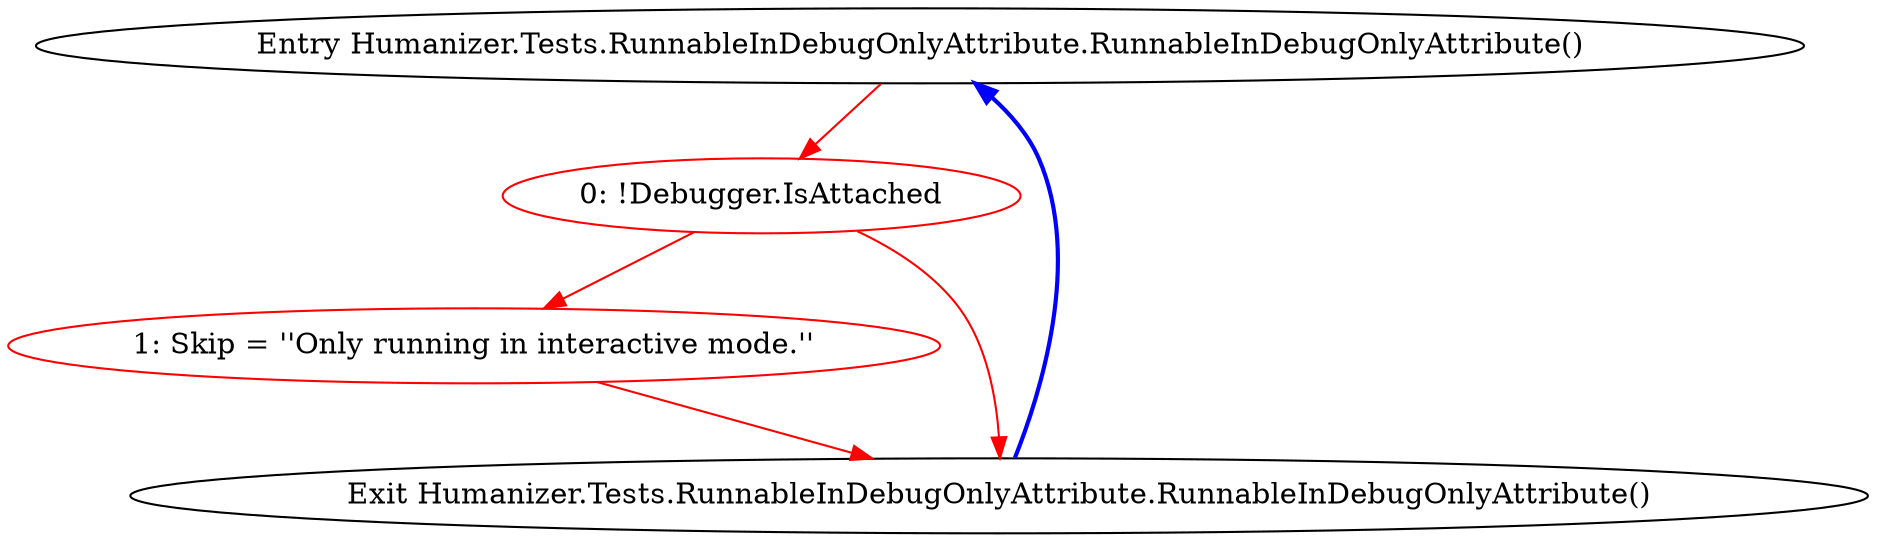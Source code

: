digraph  {
m0_0 [cluster="Humanizer.Tests.RunnableInDebugOnlyAttribute.RunnableInDebugOnlyAttribute()", file="RunnableInDebugModeOnlyAttribute.cs", label="Entry Humanizer.Tests.RunnableInDebugOnlyAttribute.RunnableInDebugOnlyAttribute()", span="7-7"];
m0_1 [cluster="Humanizer.Tests.RunnableInDebugOnlyAttribute.RunnableInDebugOnlyAttribute()", color=red, community=0, file="RunnableInDebugModeOnlyAttribute.cs", label="0: !Debugger.IsAttached", span="9-9"];
m0_2 [cluster="Humanizer.Tests.RunnableInDebugOnlyAttribute.RunnableInDebugOnlyAttribute()", color=red, community=0, file="RunnableInDebugModeOnlyAttribute.cs", label="1: Skip = ''Only running in interactive mode.''", span="11-11"];
m0_3 [cluster="Humanizer.Tests.RunnableInDebugOnlyAttribute.RunnableInDebugOnlyAttribute()", file="RunnableInDebugModeOnlyAttribute.cs", label="Exit Humanizer.Tests.RunnableInDebugOnlyAttribute.RunnableInDebugOnlyAttribute()", span="7-7"];
m0_0 -> m0_1  [color=red, key=0, style=solid];
m0_1 -> m0_2  [color=red, key=0, style=solid];
m0_1 -> m0_3  [color=red, key=0, style=solid];
m0_2 -> m0_3  [color=red, key=0, style=solid];
m0_3 -> m0_0  [color=blue, key=0, style=bold];
}
